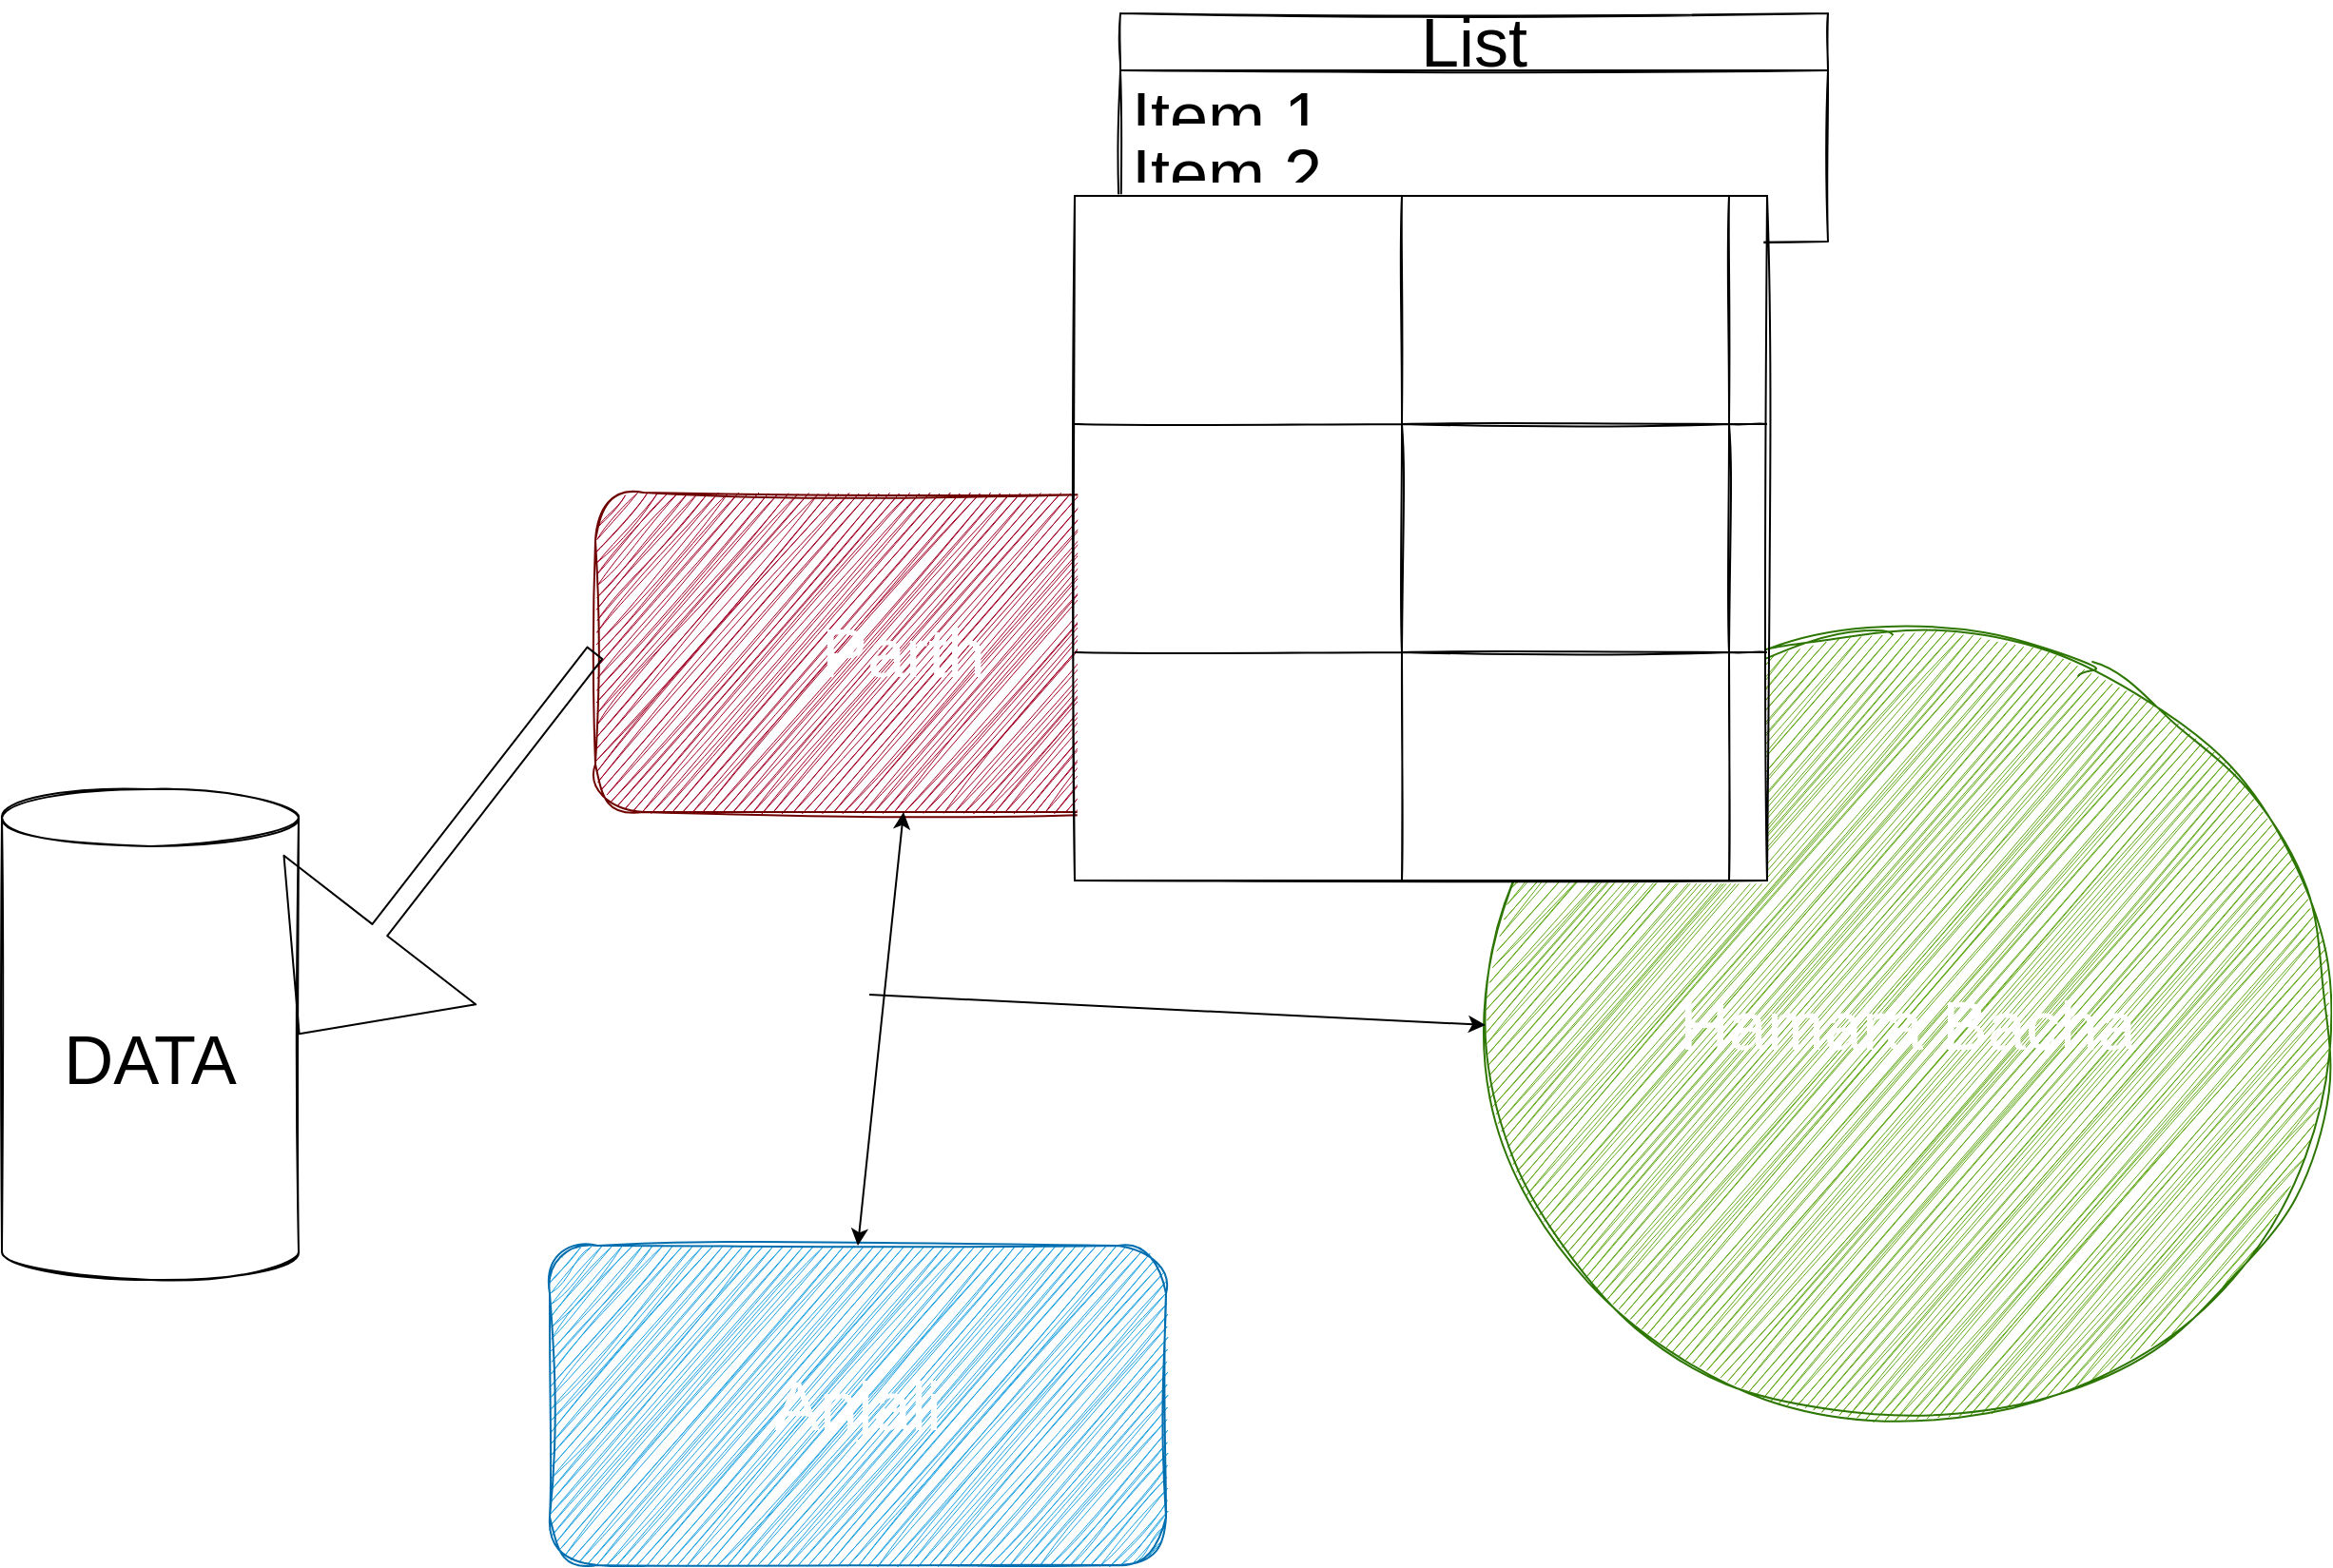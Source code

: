 <mxfile>
    <diagram id="ZSuDuwYIPSf7-TP1UlxK" name="Page-1">
        <mxGraphModel dx="1863" dy="1328" grid="1" gridSize="12" guides="1" tooltips="1" connect="1" arrows="1" fold="1" page="1" pageScale="1" pageWidth="850" pageHeight="1100" background="none" math="0" shadow="0">
            <root>
                <mxCell id="0"/>
                <mxCell id="1" parent="0"/>
                <mxCell id="51" value="&lt;font style=&quot;font-size: 36px;&quot;&gt;Parth&lt;/font&gt;" style="rounded=1;whiteSpace=wrap;html=1;fillColor=#a20025;fontColor=#ffffff;strokeColor=#6F0000;sketch=1;curveFitting=1;jiggle=2;" vertex="1" parent="1">
                    <mxGeometry x="-84" y="432" width="324" height="168" as="geometry"/>
                </mxCell>
                <mxCell id="52" value="&lt;font style=&quot;font-size: 36px;&quot;&gt;Anjali&lt;/font&gt;" style="rounded=1;whiteSpace=wrap;html=1;fillColor=#1ba1e2;fontColor=#ffffff;strokeColor=#006EAF;sketch=1;curveFitting=1;jiggle=2;" vertex="1" parent="1">
                    <mxGeometry x="-108" y="828" width="324" height="168" as="geometry"/>
                </mxCell>
                <mxCell id="53" value="Hamara Bacha" style="ellipse;whiteSpace=wrap;html=1;fontSize=36;fillColor=#60a917;fontColor=#ffffff;strokeColor=#2D7600;sketch=1;curveFitting=1;jiggle=2;" vertex="1" parent="1">
                    <mxGeometry x="384" y="504" width="444" height="416" as="geometry"/>
                </mxCell>
                <mxCell id="54" value="" style="endArrow=classic;startArrow=classic;html=1;fontSize=36;exitX=0.5;exitY=0;exitDx=0;exitDy=0;entryX=0.5;entryY=1;entryDx=0;entryDy=0;" edge="1" parent="1" source="52" target="51">
                    <mxGeometry width="50" height="50" relative="1" as="geometry">
                        <mxPoint x="132" y="602" as="sourcePoint"/>
                        <mxPoint x="182" y="552" as="targetPoint"/>
                    </mxGeometry>
                </mxCell>
                <mxCell id="57" value="" style="endArrow=classic;html=1;fontSize=36;entryX=0;entryY=0.5;entryDx=0;entryDy=0;" edge="1" parent="1" target="53">
                    <mxGeometry width="50" height="50" relative="1" as="geometry">
                        <mxPoint x="60" y="696" as="sourcePoint"/>
                        <mxPoint x="312" y="708" as="targetPoint"/>
                    </mxGeometry>
                </mxCell>
                <mxCell id="58" value="DATA" style="shape=cylinder3;whiteSpace=wrap;html=1;boundedLbl=1;backgroundOutline=1;size=15;sketch=1;fontSize=36;" vertex="1" parent="1">
                    <mxGeometry x="-396" y="588" width="156" height="258" as="geometry"/>
                </mxCell>
                <mxCell id="59" value="" style="shape=flexArrow;endArrow=classic;html=1;fontSize=36;exitX=0;exitY=0.5;exitDx=0;exitDy=0;endWidth=116.667;endSize=22.7;entryX=1;entryY=0.5;entryDx=0;entryDy=0;entryPerimeter=0;" edge="1" parent="1" source="51" target="58">
                    <mxGeometry width="50" height="50" relative="1" as="geometry">
                        <mxPoint x="180" y="686" as="sourcePoint"/>
                        <mxPoint x="230" y="636" as="targetPoint"/>
                    </mxGeometry>
                </mxCell>
                <mxCell id="60" value="List" style="swimlane;fontStyle=0;childLayout=stackLayout;horizontal=1;startSize=30;horizontalStack=0;resizeParent=1;resizeParentMax=0;resizeLast=0;collapsible=1;marginBottom=0;whiteSpace=wrap;html=1;sketch=1;fontSize=36;" vertex="1" parent="1">
                    <mxGeometry x="192" y="180" width="372" height="120" as="geometry"/>
                </mxCell>
                <mxCell id="61" value="Item 1" style="text;strokeColor=none;fillColor=none;align=left;verticalAlign=middle;spacingLeft=4;spacingRight=4;overflow=hidden;points=[[0,0.5],[1,0.5]];portConstraint=eastwest;rotatable=0;whiteSpace=wrap;html=1;sketch=1;fontSize=36;" vertex="1" parent="60">
                    <mxGeometry y="30" width="372" height="30" as="geometry"/>
                </mxCell>
                <mxCell id="62" value="Item 2" style="text;strokeColor=none;fillColor=none;align=left;verticalAlign=middle;spacingLeft=4;spacingRight=4;overflow=hidden;points=[[0,0.5],[1,0.5]];portConstraint=eastwest;rotatable=0;whiteSpace=wrap;html=1;sketch=1;fontSize=36;" vertex="1" parent="60">
                    <mxGeometry y="60" width="372" height="30" as="geometry"/>
                </mxCell>
                <mxCell id="63" value="&lt;br&gt;&lt;br&gt;&lt;br&gt;" style="text;strokeColor=none;fillColor=none;align=left;verticalAlign=middle;spacingLeft=4;spacingRight=4;overflow=hidden;points=[[0,0.5],[1,0.5]];portConstraint=eastwest;rotatable=0;whiteSpace=wrap;html=1;sketch=1;fontSize=36;" vertex="1" parent="60">
                    <mxGeometry y="90" width="372" height="30" as="geometry"/>
                </mxCell>
                <mxCell id="64" value="" style="shape=table;html=1;whiteSpace=wrap;startSize=0;container=1;collapsible=0;childLayout=tableLayout;sketch=1;fontSize=36;" vertex="1" parent="1">
                    <mxGeometry x="168" y="276" width="364" height="360" as="geometry"/>
                </mxCell>
                <mxCell id="65" value="" style="shape=tableRow;horizontal=0;startSize=0;swimlaneHead=0;swimlaneBody=0;top=0;left=0;bottom=0;right=0;collapsible=0;dropTarget=0;fillColor=none;points=[[0,0.5],[1,0.5]];portConstraint=eastwest;sketch=1;fontSize=36;" vertex="1" parent="64">
                    <mxGeometry width="364" height="120" as="geometry"/>
                </mxCell>
                <mxCell id="66" value="" style="shape=partialRectangle;html=1;whiteSpace=wrap;connectable=0;fillColor=none;top=0;left=0;bottom=0;right=0;overflow=hidden;sketch=1;fontSize=36;" vertex="1" parent="65">
                    <mxGeometry width="172" height="120" as="geometry">
                        <mxRectangle width="172" height="120" as="alternateBounds"/>
                    </mxGeometry>
                </mxCell>
                <mxCell id="67" value="" style="shape=partialRectangle;html=1;whiteSpace=wrap;connectable=0;fillColor=none;top=0;left=0;bottom=0;right=0;overflow=hidden;sketch=1;fontSize=36;" vertex="1" parent="65">
                    <mxGeometry x="172" width="172" height="120" as="geometry">
                        <mxRectangle width="172" height="120" as="alternateBounds"/>
                    </mxGeometry>
                </mxCell>
                <mxCell id="68" value="" style="shape=partialRectangle;html=1;whiteSpace=wrap;connectable=0;fillColor=none;top=0;left=0;bottom=0;right=0;overflow=hidden;sketch=1;fontSize=36;" vertex="1" parent="65">
                    <mxGeometry x="344" width="20" height="120" as="geometry">
                        <mxRectangle width="20" height="120" as="alternateBounds"/>
                    </mxGeometry>
                </mxCell>
                <mxCell id="69" value="" style="shape=tableRow;horizontal=0;startSize=0;swimlaneHead=0;swimlaneBody=0;top=0;left=0;bottom=0;right=0;collapsible=0;dropTarget=0;fillColor=none;points=[[0,0.5],[1,0.5]];portConstraint=eastwest;sketch=1;fontSize=36;" vertex="1" parent="64">
                    <mxGeometry y="120" width="364" height="120" as="geometry"/>
                </mxCell>
                <mxCell id="70" value="" style="shape=partialRectangle;html=1;whiteSpace=wrap;connectable=0;fillColor=none;top=0;left=0;bottom=0;right=0;overflow=hidden;sketch=1;fontSize=36;" vertex="1" parent="69">
                    <mxGeometry width="172" height="120" as="geometry">
                        <mxRectangle width="172" height="120" as="alternateBounds"/>
                    </mxGeometry>
                </mxCell>
                <mxCell id="71" value="" style="shape=partialRectangle;html=1;whiteSpace=wrap;connectable=0;fillColor=none;top=0;left=0;bottom=0;right=0;overflow=hidden;sketch=1;fontSize=36;" vertex="1" parent="69">
                    <mxGeometry x="172" width="172" height="120" as="geometry">
                        <mxRectangle width="172" height="120" as="alternateBounds"/>
                    </mxGeometry>
                </mxCell>
                <mxCell id="72" value="" style="shape=partialRectangle;html=1;whiteSpace=wrap;connectable=0;fillColor=none;top=0;left=0;bottom=0;right=0;overflow=hidden;sketch=1;fontSize=36;" vertex="1" parent="69">
                    <mxGeometry x="344" width="20" height="120" as="geometry">
                        <mxRectangle width="20" height="120" as="alternateBounds"/>
                    </mxGeometry>
                </mxCell>
                <mxCell id="73" value="" style="shape=tableRow;horizontal=0;startSize=0;swimlaneHead=0;swimlaneBody=0;top=0;left=0;bottom=0;right=0;collapsible=0;dropTarget=0;fillColor=none;points=[[0,0.5],[1,0.5]];portConstraint=eastwest;sketch=1;fontSize=36;" vertex="1" parent="64">
                    <mxGeometry y="240" width="364" height="120" as="geometry"/>
                </mxCell>
                <mxCell id="74" value="" style="shape=partialRectangle;html=1;whiteSpace=wrap;connectable=0;fillColor=none;top=0;left=0;bottom=0;right=0;overflow=hidden;sketch=1;fontSize=36;" vertex="1" parent="73">
                    <mxGeometry width="172" height="120" as="geometry">
                        <mxRectangle width="172" height="120" as="alternateBounds"/>
                    </mxGeometry>
                </mxCell>
                <mxCell id="75" value="" style="shape=partialRectangle;html=1;whiteSpace=wrap;connectable=0;fillColor=none;top=0;left=0;bottom=0;right=0;overflow=hidden;sketch=1;fontSize=36;" vertex="1" parent="73">
                    <mxGeometry x="172" width="172" height="120" as="geometry">
                        <mxRectangle width="172" height="120" as="alternateBounds"/>
                    </mxGeometry>
                </mxCell>
                <mxCell id="76" value="" style="shape=partialRectangle;html=1;whiteSpace=wrap;connectable=0;fillColor=none;top=0;left=0;bottom=0;right=0;overflow=hidden;pointerEvents=1;sketch=1;fontSize=36;" vertex="1" parent="73">
                    <mxGeometry x="344" width="20" height="120" as="geometry">
                        <mxRectangle width="20" height="120" as="alternateBounds"/>
                    </mxGeometry>
                </mxCell>
            </root>
        </mxGraphModel>
    </diagram>
</mxfile>